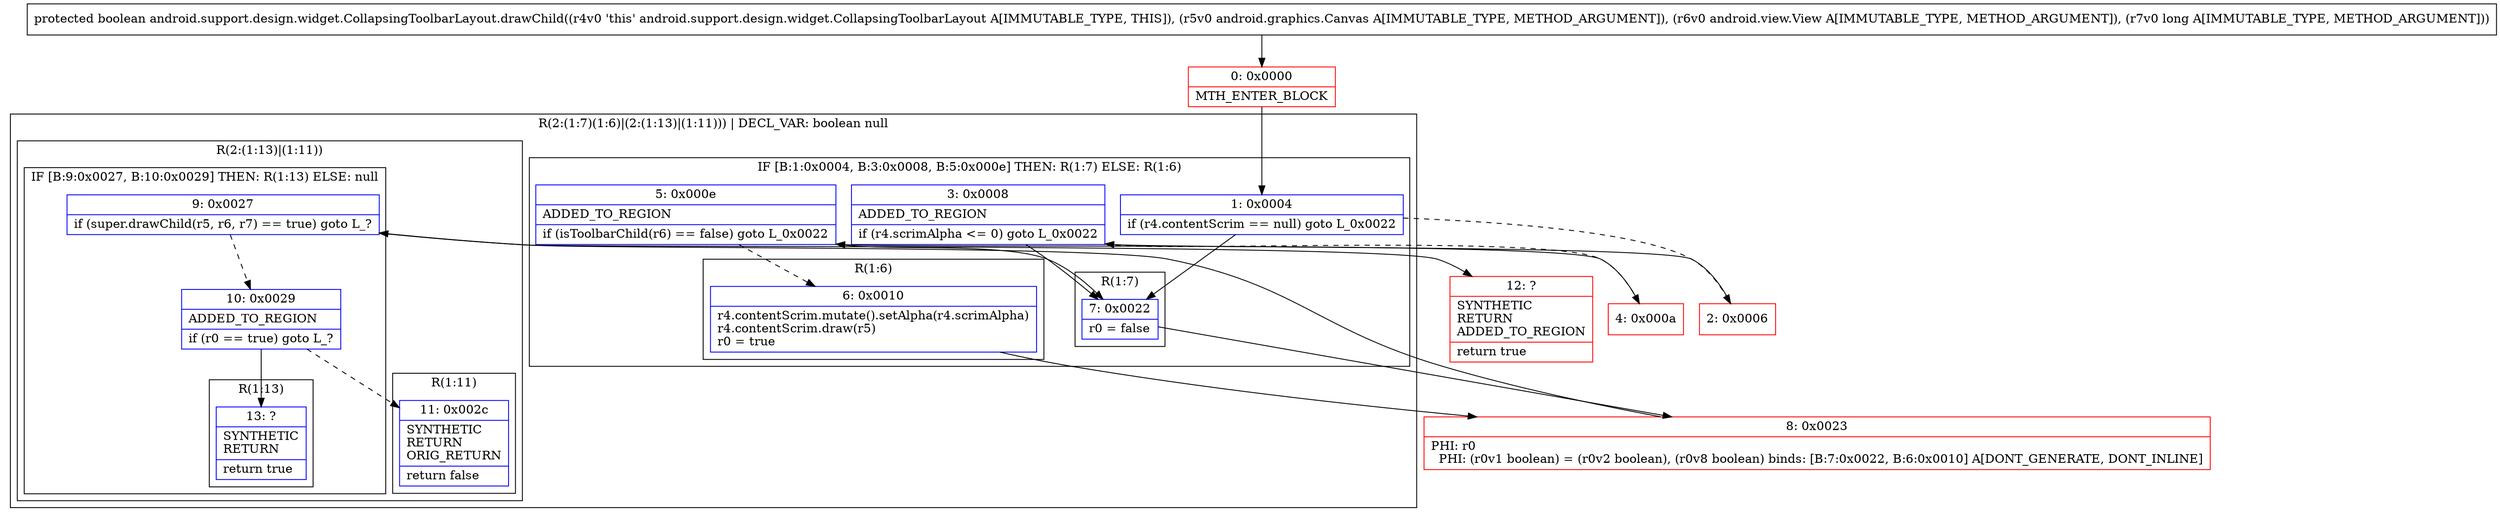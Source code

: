 digraph "CFG forandroid.support.design.widget.CollapsingToolbarLayout.drawChild(Landroid\/graphics\/Canvas;Landroid\/view\/View;J)Z" {
subgraph cluster_Region_1329800940 {
label = "R(2:(1:7)(1:6)|(2:(1:13)|(1:11))) | DECL_VAR: boolean null\l";
node [shape=record,color=blue];
subgraph cluster_IfRegion_848547041 {
label = "IF [B:1:0x0004, B:3:0x0008, B:5:0x000e] THEN: R(1:7) ELSE: R(1:6)";
node [shape=record,color=blue];
Node_1 [shape=record,label="{1\:\ 0x0004|if (r4.contentScrim == null) goto L_0x0022\l}"];
Node_3 [shape=record,label="{3\:\ 0x0008|ADDED_TO_REGION\l|if (r4.scrimAlpha \<= 0) goto L_0x0022\l}"];
Node_5 [shape=record,label="{5\:\ 0x000e|ADDED_TO_REGION\l|if (isToolbarChild(r6) == false) goto L_0x0022\l}"];
subgraph cluster_Region_719685862 {
label = "R(1:7)";
node [shape=record,color=blue];
Node_7 [shape=record,label="{7\:\ 0x0022|r0 = false\l}"];
}
subgraph cluster_Region_1850269794 {
label = "R(1:6)";
node [shape=record,color=blue];
Node_6 [shape=record,label="{6\:\ 0x0010|r4.contentScrim.mutate().setAlpha(r4.scrimAlpha)\lr4.contentScrim.draw(r5)\lr0 = true\l}"];
}
}
subgraph cluster_Region_1094131251 {
label = "R(2:(1:13)|(1:11))";
node [shape=record,color=blue];
subgraph cluster_IfRegion_776435315 {
label = "IF [B:9:0x0027, B:10:0x0029] THEN: R(1:13) ELSE: null";
node [shape=record,color=blue];
Node_9 [shape=record,label="{9\:\ 0x0027|if (super.drawChild(r5, r6, r7) == true) goto L_?\l}"];
Node_10 [shape=record,label="{10\:\ 0x0029|ADDED_TO_REGION\l|if (r0 == true) goto L_?\l}"];
subgraph cluster_Region_2028290321 {
label = "R(1:13)";
node [shape=record,color=blue];
Node_13 [shape=record,label="{13\:\ ?|SYNTHETIC\lRETURN\l|return true\l}"];
}
}
subgraph cluster_Region_1413312040 {
label = "R(1:11)";
node [shape=record,color=blue];
Node_11 [shape=record,label="{11\:\ 0x002c|SYNTHETIC\lRETURN\lORIG_RETURN\l|return false\l}"];
}
}
}
Node_0 [shape=record,color=red,label="{0\:\ 0x0000|MTH_ENTER_BLOCK\l}"];
Node_2 [shape=record,color=red,label="{2\:\ 0x0006}"];
Node_4 [shape=record,color=red,label="{4\:\ 0x000a}"];
Node_8 [shape=record,color=red,label="{8\:\ 0x0023|PHI: r0 \l  PHI: (r0v1 boolean) = (r0v2 boolean), (r0v8 boolean) binds: [B:7:0x0022, B:6:0x0010] A[DONT_GENERATE, DONT_INLINE]\l}"];
Node_12 [shape=record,color=red,label="{12\:\ ?|SYNTHETIC\lRETURN\lADDED_TO_REGION\l|return true\l}"];
MethodNode[shape=record,label="{protected boolean android.support.design.widget.CollapsingToolbarLayout.drawChild((r4v0 'this' android.support.design.widget.CollapsingToolbarLayout A[IMMUTABLE_TYPE, THIS]), (r5v0 android.graphics.Canvas A[IMMUTABLE_TYPE, METHOD_ARGUMENT]), (r6v0 android.view.View A[IMMUTABLE_TYPE, METHOD_ARGUMENT]), (r7v0 long A[IMMUTABLE_TYPE, METHOD_ARGUMENT])) }"];
MethodNode -> Node_0;
Node_1 -> Node_2[style=dashed];
Node_1 -> Node_7;
Node_3 -> Node_4[style=dashed];
Node_3 -> Node_7;
Node_5 -> Node_6[style=dashed];
Node_5 -> Node_7;
Node_7 -> Node_8;
Node_6 -> Node_8;
Node_9 -> Node_10[style=dashed];
Node_9 -> Node_12;
Node_10 -> Node_11[style=dashed];
Node_10 -> Node_13;
Node_0 -> Node_1;
Node_2 -> Node_3;
Node_4 -> Node_5;
Node_8 -> Node_9;
}

